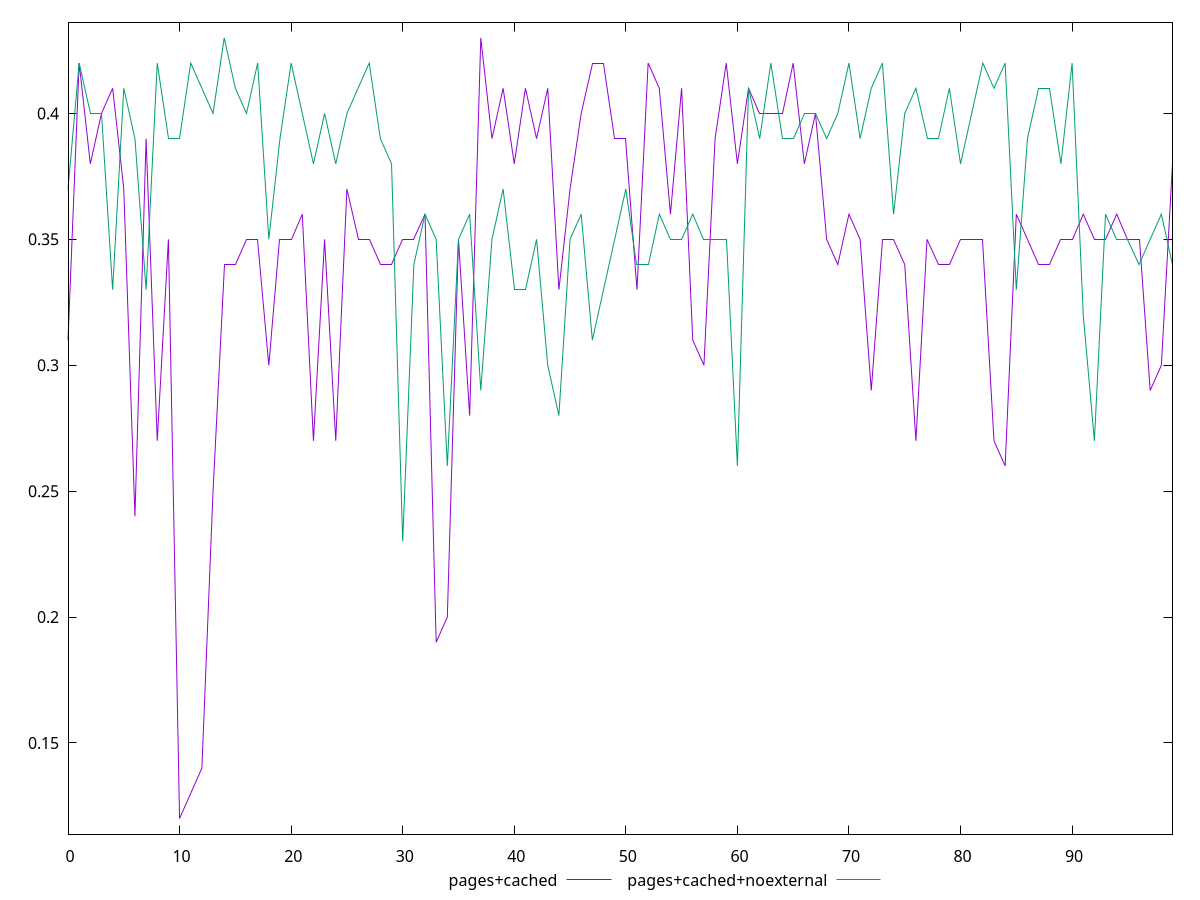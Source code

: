 reset

$pagesCached <<EOF
0 0.31
1 0.42
2 0.38
3 0.4
4 0.41
5 0.37
6 0.24
7 0.39
8 0.27
9 0.35
10 0.12
11 0.13
12 0.14
13 0.25
14 0.34
15 0.34
16 0.35
17 0.35
18 0.3
19 0.35
20 0.35
21 0.36
22 0.27
23 0.35
24 0.27
25 0.37
26 0.35
27 0.35
28 0.34
29 0.34
30 0.35
31 0.35
32 0.36
33 0.19
34 0.2
35 0.35
36 0.28
37 0.43
38 0.39
39 0.41
40 0.38
41 0.41
42 0.39
43 0.41
44 0.33
45 0.37
46 0.4
47 0.42
48 0.42
49 0.39
50 0.39
51 0.33
52 0.42
53 0.41
54 0.36
55 0.41
56 0.31
57 0.3
58 0.39
59 0.42
60 0.38
61 0.41
62 0.4
63 0.4
64 0.4
65 0.42
66 0.38
67 0.4
68 0.35
69 0.34
70 0.36
71 0.35
72 0.29
73 0.35
74 0.35
75 0.34
76 0.27
77 0.35
78 0.34
79 0.34
80 0.35
81 0.35
82 0.35
83 0.27
84 0.26
85 0.36
86 0.35
87 0.34
88 0.34
89 0.35
90 0.35
91 0.36
92 0.35
93 0.35
94 0.36
95 0.35
96 0.35
97 0.29
98 0.3
99 0.38
EOF

$pagesCachedNoexternal <<EOF
0 0.37
1 0.42
2 0.4
3 0.4
4 0.33
5 0.41
6 0.39
7 0.33
8 0.42
9 0.39
10 0.39
11 0.42
12 0.41
13 0.4
14 0.43
15 0.41
16 0.4
17 0.42
18 0.35
19 0.39
20 0.42
21 0.4
22 0.38
23 0.4
24 0.38
25 0.4
26 0.41
27 0.42
28 0.39
29 0.38
30 0.23
31 0.34
32 0.36
33 0.35
34 0.26
35 0.35
36 0.36
37 0.29
38 0.35
39 0.37
40 0.33
41 0.33
42 0.35
43 0.3
44 0.28
45 0.35
46 0.36
47 0.31
48 0.33
49 0.35
50 0.37
51 0.34
52 0.34
53 0.36
54 0.35
55 0.35
56 0.36
57 0.35
58 0.35
59 0.35
60 0.26
61 0.41
62 0.39
63 0.42
64 0.39
65 0.39
66 0.4
67 0.4
68 0.39
69 0.4
70 0.42
71 0.39
72 0.41
73 0.42
74 0.36
75 0.4
76 0.41
77 0.39
78 0.39
79 0.41
80 0.38
81 0.4
82 0.42
83 0.41
84 0.42
85 0.33
86 0.39
87 0.41
88 0.41
89 0.38
90 0.42
91 0.32
92 0.27
93 0.36
94 0.35
95 0.35
96 0.34
97 0.35
98 0.36
99 0.34
EOF

set key outside below
set xrange [0:99]
set yrange [0.1138:0.4362]
set trange [0.1138:0.4362]
set terminal svg size 640, 520 enhanced background rgb 'white'
set output "reprap/meta/score/comparison/line/1_vs_2.svg"

plot $pagesCached title "pages+cached" with line, \
     $pagesCachedNoexternal title "pages+cached+noexternal" with line

reset
